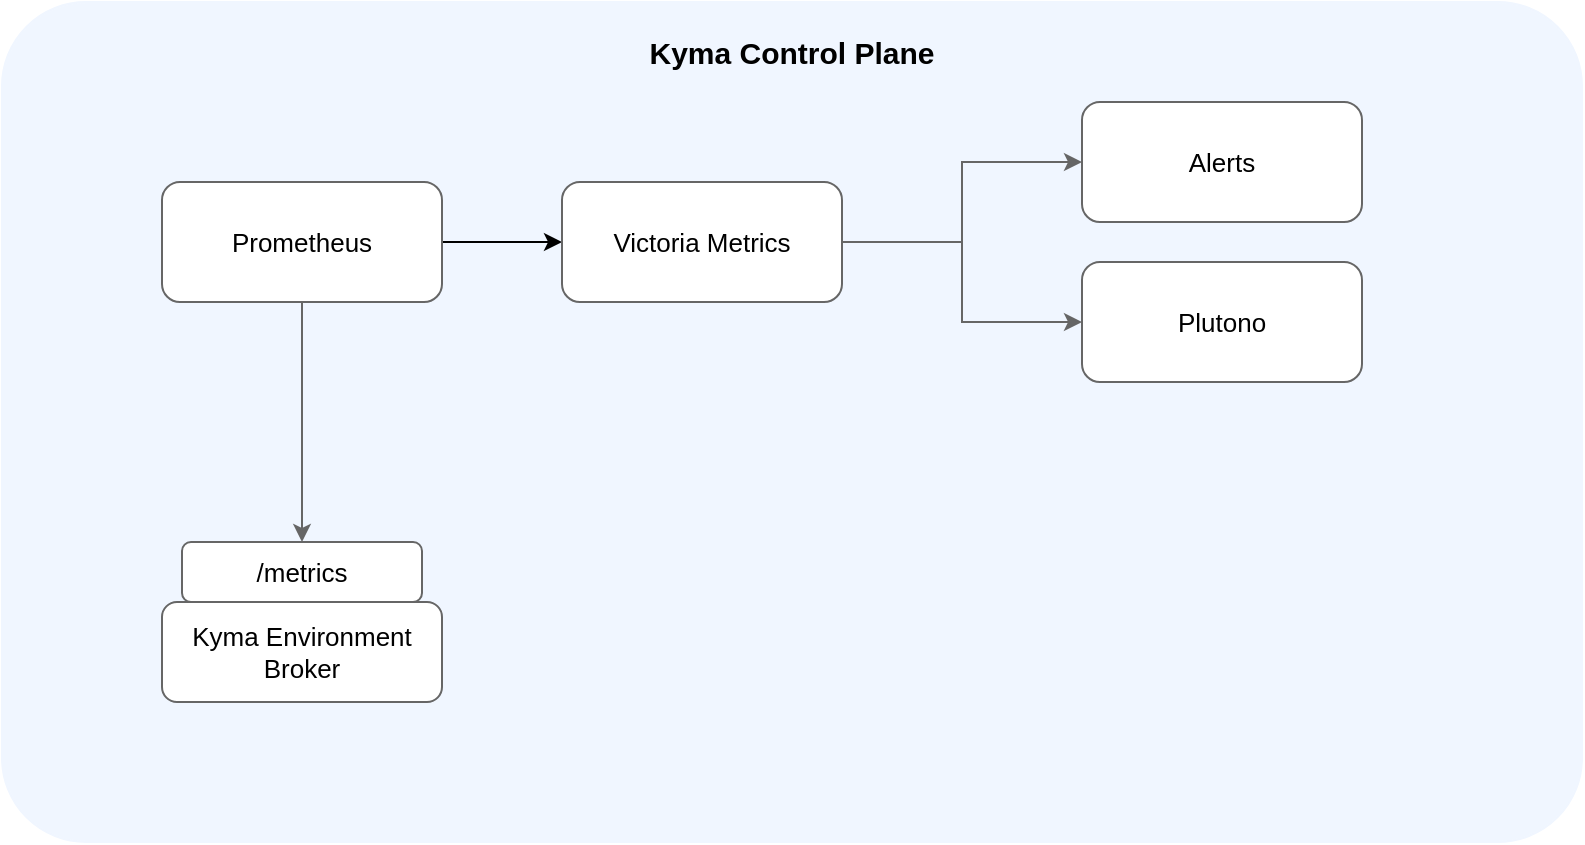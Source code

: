<mxfile version="21.1.2" type="device">
  <diagram name="Page-1" id="ulMS8RtgxIzGZFCNi91f">
    <mxGraphModel dx="1173" dy="1216" grid="1" gridSize="10" guides="1" tooltips="1" connect="1" arrows="1" fold="1" page="1" pageScale="1" pageWidth="827" pageHeight="1169" math="0" shadow="0">
      <root>
        <mxCell id="0" />
        <mxCell id="1" parent="0" />
        <mxCell id="gmPyeylTGsXYr-KObwxd-1" value="" style="rounded=1;whiteSpace=wrap;html=1;align=left;fillColor=#f0f6ff;strokeColor=#f0f6ff;verticalAlign=bottom;arcSize=10;" vertex="1" parent="1">
          <mxGeometry x="250" y="130" width="790" height="420" as="geometry" />
        </mxCell>
        <mxCell id="gmPyeylTGsXYr-KObwxd-2" value="&lt;font style=&quot;font-size: 15px;&quot;&gt;&lt;b&gt;Kyma Control Plane&lt;/b&gt;&lt;/font&gt;" style="text;html=1;strokeColor=none;fillColor=none;align=center;verticalAlign=middle;whiteSpace=wrap;rounded=0;fontSize=19;labelPosition=center;verticalLabelPosition=middle;" vertex="1" parent="1">
          <mxGeometry x="555" y="140" width="180" height="30" as="geometry" />
        </mxCell>
        <mxCell id="gmPyeylTGsXYr-KObwxd-11" value="&lt;font style=&quot;font-size: 13px;&quot;&gt;Kyma Environment Broker&lt;/font&gt;" style="rounded=1;whiteSpace=wrap;html=1;strokeColor=#666666;" vertex="1" parent="1">
          <mxGeometry x="330" y="430" width="140" height="50" as="geometry" />
        </mxCell>
        <mxCell id="gmPyeylTGsXYr-KObwxd-47" style="edgeStyle=orthogonalEdgeStyle;rounded=0;orthogonalLoop=1;jettySize=auto;html=1;entryX=0.5;entryY=0;entryDx=0;entryDy=0;strokeColor=#666666;" edge="1" parent="1" source="gmPyeylTGsXYr-KObwxd-43" target="gmPyeylTGsXYr-KObwxd-53">
          <mxGeometry relative="1" as="geometry">
            <mxPoint x="400" y="390" as="targetPoint" />
          </mxGeometry>
        </mxCell>
        <mxCell id="gmPyeylTGsXYr-KObwxd-50" style="edgeStyle=orthogonalEdgeStyle;rounded=0;orthogonalLoop=1;jettySize=auto;html=1;exitX=1;exitY=0.5;exitDx=0;exitDy=0;" edge="1" parent="1" source="gmPyeylTGsXYr-KObwxd-43" target="gmPyeylTGsXYr-KObwxd-44">
          <mxGeometry relative="1" as="geometry" />
        </mxCell>
        <mxCell id="gmPyeylTGsXYr-KObwxd-43" value="&lt;font style=&quot;font-size: 13px;&quot;&gt;Prometheus&lt;/font&gt;" style="rounded=1;whiteSpace=wrap;html=1;strokeColor=#666666;" vertex="1" parent="1">
          <mxGeometry x="330" y="220" width="140" height="60" as="geometry" />
        </mxCell>
        <mxCell id="gmPyeylTGsXYr-KObwxd-51" style="edgeStyle=orthogonalEdgeStyle;rounded=0;orthogonalLoop=1;jettySize=auto;html=1;entryX=0;entryY=0.5;entryDx=0;entryDy=0;strokeColor=#666666;" edge="1" parent="1" source="gmPyeylTGsXYr-KObwxd-44" target="gmPyeylTGsXYr-KObwxd-46">
          <mxGeometry relative="1" as="geometry" />
        </mxCell>
        <mxCell id="gmPyeylTGsXYr-KObwxd-52" style="edgeStyle=orthogonalEdgeStyle;rounded=0;orthogonalLoop=1;jettySize=auto;html=1;strokeColor=#666666;" edge="1" parent="1" source="gmPyeylTGsXYr-KObwxd-44" target="gmPyeylTGsXYr-KObwxd-45">
          <mxGeometry relative="1" as="geometry" />
        </mxCell>
        <mxCell id="gmPyeylTGsXYr-KObwxd-44" value="&lt;font style=&quot;font-size: 13px;&quot;&gt;Victoria Metrics&lt;/font&gt;" style="rounded=1;whiteSpace=wrap;html=1;strokeColor=#666666;" vertex="1" parent="1">
          <mxGeometry x="530" y="220" width="140" height="60" as="geometry" />
        </mxCell>
        <mxCell id="gmPyeylTGsXYr-KObwxd-45" value="&lt;font style=&quot;font-size: 13px;&quot;&gt;Plutono&lt;/font&gt;" style="rounded=1;whiteSpace=wrap;html=1;strokeColor=#666666;" vertex="1" parent="1">
          <mxGeometry x="790" y="260" width="140" height="60" as="geometry" />
        </mxCell>
        <mxCell id="gmPyeylTGsXYr-KObwxd-46" value="&lt;font style=&quot;font-size: 13px;&quot;&gt;Alerts&lt;/font&gt;" style="rounded=1;whiteSpace=wrap;html=1;strokeColor=#666666;" vertex="1" parent="1">
          <mxGeometry x="790" y="180" width="140" height="60" as="geometry" />
        </mxCell>
        <mxCell id="gmPyeylTGsXYr-KObwxd-53" value="&lt;font style=&quot;font-size: 13px;&quot;&gt;/metrics&lt;/font&gt;" style="rounded=1;whiteSpace=wrap;html=1;strokeColor=#666666;" vertex="1" parent="1">
          <mxGeometry x="340" y="400" width="120" height="30" as="geometry" />
        </mxCell>
      </root>
    </mxGraphModel>
  </diagram>
</mxfile>
